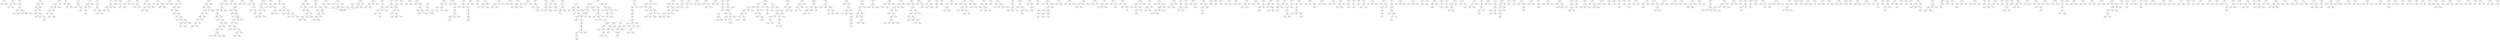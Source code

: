 digraph dist {
graph [k=96 s=1000 n=10]
"124+" -> "3720-" [d=-258 e=46.6 n=17]
"124+" -> "11364+" [d=-348 e=36.3 n=28]
"124-" -> "3855-" [d=-191 e=49.7 n=15]
"124-" -> "5007-" [d=-264 e=28.4 n=46]
"180+" -> "11359+" [d=-251 e=34.5 n=31]
"525+" -> "4667+" [d=-160 e=53.3 n=13]
"525+" -> "10567-" [d=-205 e=49.7 n=15]
"525-" -> "1731+" [d=-271 e=58.0 n=11]
"525-" -> "1843-" [d=-339 e=33.5 n=33]
"610-" -> "5978-" [d=-167 e=39.3 n=24]
"610-" -> "11237-" [d=-166 e=53.3 n=13]
"804-" -> "10988-" [d=-246 e=25.9 n=55]
"868+" -> "11344+" [d=-228 e=28.1 n=47]
"868-" -> "5517+" [d=-251 e=36.3 n=28]
"868-" -> "10933-" [d=-209 e=46.6 n=17]
"1151-" -> "10881-" [d=-222 e=27.8 n=48]
"1161+" -> "10602+" [d=-213 e=38.5 n=25]
"1161-" -> "2147-" [d=-222 e=25.0 n=59]
"1180+" -> "10967-" [d=-176 e=28.4 n=46]
"1180-" -> "6677+" [d=-160 e=43.0 n=20]
"1180-" -> "11243+" [d=-313 e=42.0 n=21]
"1195+" -> "6600-" [d=-235 e=31.6 n=37]
"1195+" -> "10482-" [d=-221 e=40.1 n=23]
"1195-" -> "3512-" [d=-208 e=55.5 n=12]
"1195-" -> "4380+" [d=-185 e=55.5 n=12]
"1195-" -> "11484+" [d=-211 e=37.7 n=26]
"1229-" -> "5376-" [d=-315 e=43.0 n=20]
"1229-" -> "11366+" [d=-266 e=41.0 n=22]
"1250+" -> "7604-" [d=-148 e=49.7 n=15]
"1250+" -> "10608+" [d=-390 e=31.6 n=37]
"1250-" -> "1628+" [d=-304 e=35.7 n=29]
"1250-" -> "4887-" [d=-187 e=25.0 n=59]
"1549+" -> "6258-" [d=-236 e=44.1 n=19]
"1549+" -> "10723-" [d=-335 e=39.3 n=24]
"1549-" -> "6263+" [d=-164 e=31.2 n=38]
"1549-" -> "11235+" [d=-176 e=35.1 n=30]
"1628+" -> "10464-" [d=-191 e=46.6 n=17]
"1628+" -> "11370-" [d=-219 e=34.0 n=32]
"1628-" -> "1250+" [d=-304 e=35.7 n=29]
"1628-" -> "4887+" [d=-271 e=42.0 n=21]
"1684-" -> "5047+" [d=-192 e=41.0 n=22]
"1684-" -> "11295-" [d=-208 e=39.3 n=24]
"1731+" -> "4385-" [d=-298 e=33.5 n=33]
"1731+" -> "11151-" [d=-348 e=60.8 n=10]
"1731-" -> "525+" [d=-271 e=58.0 n=11]
"1731-" -> "1843+" [d=-269 e=33.0 n=34]
"2292+" -> "5431+" [d=-230 e=36.3 n=28]
"2292+" -> "11339+" [d=-279 e=31.2 n=38]
"2407+" -> "11335+" [d=-268 e=31.2 n=38]
"2407-" -> "4718+" [d=-166 e=53.3 n=13]
"2407-" -> "5485-" [d=-281 e=60.8 n=10]
"2407-" -> "10211-" [d=-246 e=40.1 n=23]
"2489-" -> "4426-" [d=-205 e=34.0 n=32]
"2489-" -> "5052-" [d=-187 e=53.3 n=13]
"2489-" -> "11478+" [d=-274 e=35.7 n=29]
"2904+" -> "10488-" [d=-289 e=37.7 n=26]
"2904+" -> "10954-" [d=-248 e=27.2 n=50]
"2904-" -> "4179-" [d=-257 e=37.7 n=26]
"2904-" -> "10376+" [d=-145 e=34.0 n=32]
"2904-" -> "10902+" [d=-168 e=43.0 n=20]
"2948+" -> "2959-" [d=-319 e=40.1 n=23]
"2948+" -> "11228-" [d=-225 e=60.8 n=10]
"2948-" -> "5327-" [d=-308 e=35.1 n=30]
"2948-" -> "11446-" [d=-361 e=37.7 n=26]
"2968-" -> "11077-" [d=-214 e=28.1 n=47]
"10179-" -> "11188+" [d=-272 e=35.1 n=30]
"10211+" -> "2407+" [d=-246 e=40.1 n=23]
"10211+" -> "4718-" [d=-289 e=51.4 n=14]
"10211-" -> "11254-" [d=-227 e=26.4 n=53]
"10293-" -> "11529+" [d=-62 e=55.5 n=12]
"10401+" -> "3649+" [d=-280 e=32.1 n=36]
"10401+" -> "10794+" [d=-277 e=53.3 n=13]
"10541+" -> "1554+" [d=-350 e=37.7 n=26]
"10541+" -> "10926-" [d=-336 e=46.6 n=17]
"10541-" -> "10899+" [d=-205 e=30.4 n=40]
"10544+" -> "11436+" [d=-245 e=35.7 n=29]
"10544-" -> "3347-" [d=-158 e=55.5 n=12]
"10544-" -> "5729+" [d=-252 e=53.3 n=13]
"10544-" -> "11351-" [d=-266 e=46.6 n=17]
"10545-" -> "5157-" [d=-279 e=28.7 n=45]
"10545-" -> "10987+" [d=-229 e=45.3 n=18]
"10546+" -> "11088+" [d=-207 e=41.0 n=22]
"10547+" -> "3701+" [d=-254 e=39.3 n=24]
"10547+" -> "3704+" [d=-224 e=40.1 n=23]
"10547+" -> "11330+" [d=-301 e=38.5 n=25]
"10547-" -> "6861-" [d=-172 e=44.1 n=19]
"10547-" -> "11516+" [d=-273 e=44.1 n=19]
"10548+" -> "3908-" [d=-255 e=34.5 n=31]
"10548+" -> "11230-" [d=-229 e=51.4 n=14]
"10548-" -> "4261-" [d=-235 e=53.3 n=13]
"10548-" -> "6300+" [d=-210 e=58.0 n=11]
"10548-" -> "11065+" [d=-207 e=33.5 n=33]
"10554+" -> "5137+" [d=-293 e=37.0 n=27]
"10554+" -> "11258-" [d=-324 e=39.3 n=24]
"10562-" -> "10563+" [d=-263 e=25.3 n=58]
"10563+" -> "4298-" [d=-252 e=35.1 n=30]
"10563+" -> "11443+" [d=-245 e=33.5 n=33]
"10563-" -> "119-" [d=-229 e=42.0 n=21]
"10563-" -> "7494-" [d=-181 e=58.0 n=11]
"10563-" -> "10562+" [d=-263 e=25.3 n=58]
"10567+" -> "525-" [d=-205 e=49.7 n=15]
"10567+" -> "4667-" [d=-191 e=53.3 n=13]
"10567+" -> "4669-" [d=-210 e=53.3 n=13]
"10567-" -> "6317-" [d=-169 e=45.3 n=18]
"10567-" -> "6319-" [d=-308 e=35.1 n=30]
"10567-" -> "11304-" [d=-228 e=60.8 n=10]
"10579+" -> "5306-" [d=-239 e=60.8 n=10]
"10579+" -> "11398+" [d=-208 e=36.3 n=28]
"10579-" -> "1737-" [d=-217 e=34.5 n=31]
"10590+" -> "11374+" [d=-242 e=21.9 n=77]
"10590-" -> "2188+" [d=-302 e=32.5 n=35]
"10590-" -> "11205-" [d=-231 e=35.1 n=30]
"10593+" -> "2729+" [d=-207 e=35.7 n=29]
"10593+" -> "2731+" [d=-197 e=46.6 n=17]
"10593+" -> "11504-" [d=-274 e=32.1 n=36]
"10593-" -> "5282-" [d=-227 e=41.0 n=22]
"10593-" -> "6174-" [d=-311 e=40.1 n=23]
"10593-" -> "11460+" [d=-356 e=43.0 n=20]
"10599+" -> "968+" [d=-298 e=31.2 n=38]
"10599+" -> "11290+" [d=-231 e=41.0 n=22]
"10599-" -> "11241-" [d=-237 e=43.0 n=20]
"10600+" -> "4312-" [d=-301 e=40.1 n=23]
"10600+" -> "11342-" [d=-408 e=43.0 n=20]
"10602-" -> "1161-" [d=-213 e=38.5 n=25]
"10606+" -> "6652+" [d=-231 e=49.7 n=15]
"10606+" -> "11481-" [d=-262 e=31.6 n=37]
"10608+" -> "5098-" [d=-265 e=30.0 n=41]
"10608+" -> "10614+" [d=-289 e=31.2 n=38]
"10608-" -> "1250-" [d=-390 e=31.6 n=37]
"10608-" -> "7604+" [d=-365 e=43.0 n=20]
"10614+" -> "5750-" [d=-212 e=35.7 n=29]
"10614+" -> "10715-" [d=-297 e=48.1 n=16]
"10614-" -> "5098+" [d=-174 e=51.4 n=14]
"10614-" -> "10608-" [d=-289 e=31.2 n=38]
"10617+" -> "2937+" [d=-241 e=45.3 n=18]
"10617+" -> "2940+" [d=-288 e=33.5 n=33]
"10621-" -> "3017-" [d=-190 e=53.3 n=13]
"10621-" -> "11249-" [d=-282 e=35.1 n=30]
"10625+" -> "4421+" [d=-269 e=27.5 n=49]
"10625+" -> "11377+" [d=-265 e=30.8 n=39]
"10625-" -> "371+" [d=-294 e=42.0 n=21]
"10625-" -> "10681-" [d=-299 e=53.3 n=13]
"10636+" -> "11169-" [d=-237 e=25.9 n=55]
"10656+" -> "10707+" [d=-181 e=58.0 n=11]
"10656+" -> "10840-" [d=-362 e=23.9 n=65]
"10656-" -> "11142+" [d=-291 e=35.7 n=29]
"10656-" -> "11224-" [d=-278 e=51.4 n=14]
"10659+" -> "10872+" [d=-202 e=45.3 n=18]
"10665+" -> "7455-" [d=-145 e=60.8 n=10]
"10665+" -> "10465-" [d=-230 e=55.5 n=12]
"10665+" -> "11240+" [d=-259 e=30.0 n=41]
"10665-" -> "4812-" [d=-267 e=45.3 n=18]
"10665-" -> "11192-" [d=-325 e=41.0 n=22]
"10673+" -> "2983-" [d=-227 e=60.8 n=10]
"10673+" -> "2985-" [d=-212 e=48.1 n=16]
"10673+" -> "11480+" [d=-322 e=35.1 n=30]
"10673-" -> "4760+" [d=-252 e=44.1 n=19]
"10673-" -> "11245-" [d=-316 e=30.0 n=41]
"10681+" -> "371-" [d=-340 e=23.2 n=69]
"10681+" -> "10625+" [d=-299 e=53.3 n=13]
"10681-" -> "5796+" [d=-198 e=40.1 n=23]
"10681-" -> "11293-" [d=-297 e=28.1 n=47]
"10684+" -> "3837+" [d=-307 e=43.0 n=20]
"10684+" -> "11488+" [d=-337 e=29.0 n=44]
"10684-" -> "1156-" [d=-251 e=28.1 n=47]
"10684-" -> "10791+" [d=-351 e=60.8 n=10]
"10688+" -> "991+" [d=-296 e=33.5 n=33]
"10688+" -> "11475+" [d=-280 e=60.8 n=10]
"10689+" -> "10696-" [d=-209 e=26.7 n=52]
"10691-" -> "6615-" [d=-268 e=32.1 n=36]
"10691-" -> "10903+" [d=-238 e=40.1 n=23]
"10696+" -> "10689-" [d=-209 e=26.7 n=52]
"10696-" -> "2929-" [d=-199 e=45.3 n=18]
"10696-" -> "10874+" [d=-275 e=26.4 n=53]
"10700+" -> "6568+" [d=-273 e=46.6 n=17]
"10700+" -> "11166+" [d=-293 e=48.1 n=16]
"10700-" -> "2502+" [d=-193 e=43.0 n=20]
"10700-" -> "11385+" [d=-382 e=43.0 n=20]
"10705-" -> "10485+" [d=-121 e=39.3 n=24]
"10707+" -> "3294+" [d=-373 e=35.7 n=29]
"10707+" -> "5787-" [d=-332 e=29.7 n=42]
"10707-" -> "10656-" [d=-181 e=58.0 n=11]
"10707-" -> "10840+" [d=-279 e=22.8 n=71]
"10709+" -> "11168-" [d=-2839 e=48.1 n=16]
"10709-" -> "10393-" [d=-293 e=30.4 n=40]
"10709-" -> "11377-" [d=-232 e=55.5 n=12]
"10712+" -> "11503+" [d=-226 e=25.3 n=58]
"10712-" -> "4081-" [d=-208 e=48.1 n=16]
"10712-" -> "4083-" [d=-226 e=40.1 n=23]
"10712-" -> "11087+" [d=-294 e=37.0 n=27]
"10715+" -> "5750+" [d=-268 e=42.0 n=21]
"10715+" -> "10614-" [d=-297 e=48.1 n=16]
"10715-" -> "739+" [d=-361 e=44.1 n=19]
"10715-" -> "6943+" [d=-274 e=48.1 n=16]
"10715-" -> "11166-" [d=-252 e=51.4 n=14]
"10717-" -> "4168+" [d=-224 e=43.0 n=20]
"10717-" -> "10963-" [d=-335 e=30.8 n=39]
"10723+" -> "1549-" [d=-335 e=39.3 n=24]
"10723+" -> "6258+" [d=-268 e=42.0 n=21]
"10723-" -> "5109+" [d=-251 e=44.1 n=19]
"10723-" -> "11486-" [d=-221 e=48.1 n=16]
"10733+" -> "4482+" [d=-209 e=60.8 n=10]
"10733+" -> "10881+" [d=-302 e=49.7 n=15]
"10733-" -> "4990+" [d=-278 e=32.5 n=35]
"10733-" -> "11276-" [d=-362 e=51.4 n=14]
"10744-" -> "3396+" [d=-281 e=25.7 n=56]
"10756-" -> "4022+" [d=-216 e=32.1 n=36]
"10756-" -> "11058-" [d=-291 e=36.3 n=28]
"10760+" -> "1311-" [d=-189 e=60.8 n=10]
"10760+" -> "6509-" [d=-263 e=26.2 n=54]
"10760-" -> "11296-" [d=-228 e=34.5 n=31]
"10766+" -> "6809+" [d=-219 e=44.1 n=19]
"10766+" -> "11301+" [d=-241 e=37.0 n=27]
"10769+" -> "6328-" [d=-178 e=30.4 n=40]
"10769-" -> "1235-" [d=-199 e=33.5 n=33]
"10769-" -> "11487-" [d=-308 e=37.0 n=27]
"10775+" -> "10935-" [d=-196 e=33.5 n=33]
"10778+" -> "3572+" [d=-237 e=21.9 n=77]
"10778+" -> "11233+" [d=-289 e=58.0 n=11]
"10778-" -> "3492+" [d=-228 e=58.0 n=11]
"10778-" -> "11259-" [d=-217 e=34.0 n=32]
"10791+" -> "3390+" [d=-253 e=44.1 n=19]
"10791+" -> "3393+" [d=-217 e=43.0 n=20]
"10791+" -> "10976-" [d=-296 e=41.0 n=22]
"10791-" -> "1156+" [d=-307 e=33.5 n=33]
"10791-" -> "10684+" [d=-351 e=60.8 n=10]
"10794-" -> "3649-" [d=-201 e=37.0 n=27]
"10794-" -> "10401-" [d=-277 e=53.3 n=13]
"10796+" -> "2391-" [d=-287 e=34.5 n=31]
"10796+" -> "2691-" [d=-282 e=55.5 n=12]
"10796+" -> "11000+" [d=-336 e=43.0 n=20]
"10796-" -> "1633+" [d=-226 e=49.7 n=15]
"10796-" -> "1636+" [d=-306 e=55.5 n=12]
"10815+" -> "11168-" [d=-2802 e=51.4 n=14]
"10815-" -> "1271+" [d=-214 e=41.0 n=22]
"10815-" -> "11515+" [d=-307 e=41.0 n=22]
"10822+" -> "4031-" [d=-202 e=55.5 n=12]
"10822+" -> "11173+" [d=-343 e=40.1 n=23]
"10822-" -> "451-" [d=-288 e=45.3 n=18]
"10822-" -> "6517-" [d=-197 e=45.3 n=18]
"10822-" -> "6519-" [d=-234 e=29.0 n=44]
"10824+" -> "2920-" [d=-119 e=58.0 n=11]
"10824+" -> "11212-" [d=-239 e=29.7 n=42]
"10825-" -> "1501+" [d=-238 e=37.0 n=27]
"10825-" -> "10833-" [d=-420 e=43.0 n=20]
"10828+" -> "3162-" [d=-140 e=43.0 n=20]
"10828+" -> "5638-" [d=-289 e=58.0 n=11]
"10828+" -> "11435-" [d=-379 e=49.7 n=15]
"10828-" -> "4422+" [d=-257 e=30.8 n=39]
"10828-" -> "11321-" [d=-279 e=51.4 n=14]
"10833+" -> "1501-" [d=-291 e=32.1 n=36]
"10833+" -> "10825+" [d=-420 e=43.0 n=20]
"10833-" -> "3274-" [d=-261 e=46.6 n=17]
"10833-" -> "11187+" [d=-351 e=29.0 n=44]
"10854+" -> "2722-" [d=-266 e=58.0 n=11]
"10854+" -> "10989+" [d=-245 e=36.3 n=28]
"10854-" -> "4530-" [d=-227 e=41.0 n=22]
"10854-" -> "10900+" [d=-262 e=35.1 n=30]
"10857+" -> "11405+" [d=-197 e=41.0 n=22]
"10857-" -> "3480-" [d=-286 e=31.6 n=37]
"10857-" -> "11195+" [d=-359 e=33.5 n=33]
"10862+" -> "11400+" [d=-237 e=24.6 n=61]
"10862-" -> "5855+" [d=-194 e=51.4 n=14]
"10862-" -> "11198+" [d=-273 e=33.0 n=34]
"10872+" -> "6599+" [d=-247 e=58.0 n=11]
"10872+" -> "10410+" [d=-189 e=45.3 n=18]
"10872+" -> "10949-" [d=-263 e=45.3 n=18]
"10872-" -> "5191+" [d=-174 e=49.7 n=15]
"10872-" -> "10659-" [d=-202 e=45.3 n=18]
"10874+" -> "3294-" [d=-258 e=48.1 n=16]
"10874+" -> "10840+" [d=-380 e=24.4 n=62]
"10874-" -> "10696+" [d=-275 e=26.4 n=53]
"10881+" -> "1151+" [d=-222 e=27.8 n=48]
"10881+" -> "6768+" [d=-231 e=60.8 n=10]
"10881+" -> "7069+" [d=-284 e=35.7 n=29]
"10881-" -> "4482-" [d=-297 e=42.0 n=21]
"10881-" -> "5739-" [d=-257 e=45.3 n=18]
"10881-" -> "10733-" [d=-302 e=49.7 n=15]
"10899+" -> "2235+" [d=-271 e=35.7 n=29]
"10899+" -> "11485+" [d=-356 e=37.0 n=27]
"10899-" -> "10541+" [d=-205 e=30.4 n=40]
"10900-" -> "4530+" [d=-285 e=33.0 n=34]
"10900-" -> "10854+" [d=-262 e=35.1 n=30]
"10902+" -> "4008+" [d=-254 e=28.4 n=46]
"10902+" -> "11502+" [d=-276 e=45.3 n=18]
"10902-" -> "2904+" [d=-168 e=43.0 n=20]
"10902-" -> "4179+" [d=-148 e=37.7 n=26]
"10902-" -> "10376-" [d=-168 e=34.5 n=31]
"10903+" -> "5337-" [d=-261 e=45.3 n=18]
"10903+" -> "11404+" [d=-322 e=32.1 n=36]
"10903-" -> "6615+" [d=-258 e=34.0 n=32]
"10903-" -> "10691+" [d=-238 e=40.1 n=23]
"10912+" -> "387-" [d=-233 e=28.4 n=46]
"10912+" -> "4960-" [d=-177 e=60.8 n=10]
"10912-" -> "11495+" [d=-242 e=28.1 n=47]
"10917+" -> "11056-" [d=-228 e=37.0 n=27]
"10917+" -> "11131+" [d=-284 e=51.4 n=14]
"10917-" -> "3788+" [d=-228 e=35.1 n=30]
"10917-" -> "11494+" [d=-339 e=44.1 n=19]
"10920+" -> "5999-" [d=-289 e=35.7 n=29]
"10920+" -> "11215+" [d=-359 e=37.7 n=26]
"10922+" -> "4529+" [d=-282 e=34.5 n=31]
"10922+" -> "11421+" [d=-321 e=44.1 n=19]
"10922-" -> "3499-" [d=-264 e=34.0 n=32]
"10922-" -> "11197+" [d=-292 e=55.5 n=12]
"10925-" -> "4873-" [d=-229 e=55.5 n=12]
"10925-" -> "11447+" [d=-254 e=35.7 n=29]
"10926+" -> "1554-" [d=-246 e=42.0 n=21]
"10926+" -> "10541-" [d=-336 e=46.6 n=17]
"10926-" -> "2210+" [d=-194 e=43.0 n=20]
"10926-" -> "2265+" [d=-126 e=60.8 n=10]
"10930-" -> "11201+" [d=-234 e=26.4 n=53]
"10931+" -> "5321-" [d=-251 e=40.1 n=23]
"10931+" -> "11384+" [d=-322 e=37.7 n=26]
"10931-" -> "2007-" [d=-182 e=36.3 n=28]
"10931-" -> "11301-" [d=-1612 e=45.3 n=18]
"10931-" -> "11409-" [d=-247 e=38.5 n=25]
"10933+" -> "868+" [d=-209 e=46.6 n=17]
"10933+" -> "5517-" [d=-359 e=38.5 n=25]
"10933-" -> "4216-" [d=-309 e=38.5 n=25]
"10933-" -> "11375+" [d=-271 e=49.7 n=15]
"10935+" -> "10775-" [d=-196 e=33.5 n=33]
"10940+" -> "11476-" [d=-208 e=23.9 n=65]
"10949+" -> "6599-" [d=-169 e=51.4 n=14]
"10949+" -> "10410-" [d=-229 e=60.8 n=10]
"10949+" -> "10872-" [d=-263 e=45.3 n=18]
"10949-" -> "3597-" [d=-244 e=32.5 n=35]
"10949-" -> "11397-" [d=-283 e=33.0 n=34]
"10951-" -> "7061+" [d=-259 e=55.5 n=12]
"10951-" -> "11357+" [d=-319 e=33.0 n=34]
"10954+" -> "2904-" [d=-248 e=27.2 n=50]
"10955-" -> "5815-" [d=-259 e=38.5 n=25]
"10955-" -> "11410+" [d=-273 e=51.4 n=14]
"10961-" -> "5200+" [d=-257 e=58.0 n=11]
"10961-" -> "11422+" [d=-220 e=34.0 n=32]
"10963+" -> "4168-" [d=-296 e=43.0 n=20]
"10963+" -> "10717+" [d=-335 e=30.8 n=39]
"10963-" -> "2348+" [d=-329 e=34.5 n=31]
"10963-" -> "11149-" [d=-353 e=41.0 n=22]
"10964+" -> "5639+" [d=-279 e=35.1 n=30]
"10964+" -> "11440+" [d=-274 e=49.7 n=15]
"10967+" -> "1180-" [d=-176 e=28.4 n=46]
"10976+" -> "3390-" [d=-257 e=46.6 n=17]
"10976+" -> "3393-" [d=-317 e=42.0 n=21]
"10976+" -> "10791-" [d=-296 e=41.0 n=22]
"10976-" -> "4211-" [d=-226 e=44.1 n=19]
"10976-" -> "11501+" [d=-222 e=28.1 n=47]
"10984+" -> "11509+" [d=-252 e=41.0 n=22]
"10984-" -> "793+" [d=-300 e=27.8 n=48]
"10984-" -> "11406+" [d=-240 e=33.5 n=33]
"10988+" -> "804+" [d=-246 e=25.9 n=55]
"10988-" -> "2559+" [d=-223 e=38.5 n=25]
"10988-" -> "11319-" [d=-323 e=35.1 n=30]
"10989+" -> "2834-" [d=-258 e=35.7 n=29]
"10989+" -> "11502-" [d=-287 e=43.0 n=20]
"10989-" -> "2720+" [d=-249 e=39.3 n=24]
"10989-" -> "10854-" [d=-245 e=36.3 n=28]
"10991-" -> "6681-" [d=-188 e=37.0 n=27]
"10991-" -> "11400-" [d=-225 e=26.4 n=53]
"11000-" -> "2391+" [d=-206 e=53.3 n=13]
"11000-" -> "2691+" [d=-219 e=35.7 n=29]
"11000-" -> "10796-" [d=-336 e=43.0 n=20]
"11001-" -> "2806+" [d=-249 e=32.1 n=36]
"11001-" -> "2818-" [d=-296 e=40.1 n=23]
"11004+" -> "1223+" [d=-258 e=53.3 n=13]
"11004+" -> "3902+" [d=-257 e=48.1 n=16]
"11004+" -> "11409+" [d=-292 e=41.0 n=22]
"11004-" -> "11016+" [d=-180 e=26.9 n=51]
"11005+" -> "1890-" [d=-381 e=35.1 n=30]
"11005+" -> "11458+" [d=-289 e=55.5 n=12]
"11005-" -> "11441-" [d=-245 e=27.5 n=49]
"11016+" -> "11432-" [d=-231 e=34.0 n=32]
"11016-" -> "11004+" [d=-180 e=26.9 n=51]
"11019+" -> "11432+" [d=-198 e=26.7 n=52]
"11019-" -> "11492-" [d=-188 e=36.3 n=28]
"11030+" -> "3215+" [d=-315 e=35.7 n=29]
"11030+" -> "6278-" [d=-271 e=49.7 n=15]
"11030+" -> "11165+" [d=-344 e=41.0 n=22]
"11047+" -> "10118-" [d=-263 e=34.5 n=31]
"11047+" -> "11050+" [d=-200 e=46.6 n=17]
"11050-" -> "10118+" [d=-191 e=28.1 n=47]
"11050-" -> "11047-" [d=-200 e=46.6 n=17]
"11056+" -> "10917-" [d=-228 e=37.0 n=27]
"11056+" -> "11131-" [d=-256 e=53.3 n=13]
"11056-" -> "3330-" [d=-249 e=35.7 n=29]
"11056-" -> "10531-" [d=-150 e=58.0 n=11]
"11058+" -> "4022-" [d=-302 e=22.7 n=72]
"11058+" -> "10756+" [d=-291 e=36.3 n=28]
"11058-" -> "3351-" [d=-197 e=53.3 n=13]
"11058-" -> "3354-" [d=-271 e=48.1 n=16]
"11058-" -> "5745+" [d=-245 e=55.5 n=12]
"11058-" -> "11314-" [d=-186 e=53.3 n=13]
"11066+" -> "11467-" [d=-213 e=32.1 n=36]
"11066-" -> "11222-" [d=-253 e=29.0 n=44]
"11077+" -> "2968+" [d=-214 e=28.1 n=47]
"11077-" -> "11435+" [d=-282 e=24.6 n=61]
"11087+" -> "10449+" [d=-243 e=30.0 n=41]
"11087+" -> "11093-" [d=-308 e=32.1 n=36]
"11087-" -> "4081+" [d=-266 e=51.4 n=14]
"11087-" -> "4083+" [d=-219 e=55.5 n=12]
"11087-" -> "10712+" [d=-294 e=37.0 n=27]
"11088-" -> "10546-" [d=-207 e=41.0 n=22]
"11091+" -> "4767+" [d=-152 e=45.3 n=18]
"11091+" -> "11522+" [d=-314 e=41.0 n=22]
"11091-" -> "4128+" [d=-142 e=51.4 n=14]
"11091-" -> "4708+" [d=-230 e=51.4 n=14]
"11091-" -> "11300+" [d=-177 e=44.1 n=19]
"11094-" -> "11403+" [d=-217 e=41.0 n=22]
"11105-" -> "1808-" [d=-211 e=53.3 n=13]
"11105-" -> "4582-" [d=-106 e=58.0 n=11]
"11105-" -> "6600+" [d=-184 e=53.3 n=13]
"11111+" -> "5275+" [d=-344 e=33.0 n=34]
"11111+" -> "11524-" [d=-358 e=41.0 n=22]
"11111-" -> "6777+" [d=-239 e=33.0 n=34]
"11138+" -> "2883-" [d=-198 e=44.1 n=19]
"11138+" -> "2884-" [d=-164 e=44.1 n=19]
"11138+" -> "2932-" [d=-246 e=44.1 n=19]
"11149+" -> "2348-" [d=-267 e=28.4 n=46]
"11149+" -> "10963+" [d=-353 e=41.0 n=22]
"11151+" -> "1731-" [d=-348 e=60.8 n=10]
"11151+" -> "4385+" [d=-367 e=37.0 n=27]
"11151-" -> "4006+" [d=-256 e=33.0 n=34]
"11151-" -> "11444+" [d=-284 e=37.7 n=26]
"11155-" -> "2265+" [d=-256 e=58.0 n=11]
"11155-" -> "2316-" [d=-159 e=51.4 n=14]
"11164+" -> "11381-" [d=-238 e=31.2 n=38]
"11165+" -> "4483+" [d=-199 e=29.7 n=42]
"11165-" -> "3215-" [d=-176 e=44.1 n=19]
"11165-" -> "6278+" [d=-137 e=37.7 n=26]
"11165-" -> "11030-" [d=-344 e=41.0 n=22]
"11166+" -> "739-" [d=-118 e=51.4 n=14]
"11166+" -> "6943-" [d=-178 e=51.4 n=14]
"11166+" -> "10715+" [d=-252 e=51.4 n=14]
"11166-" -> "5377+" [d=-215 e=48.1 n=16]
"11166-" -> "6568-" [d=-190 e=33.0 n=34]
"11166-" -> "10700-" [d=-293 e=48.1 n=16]
"11167+" -> "10529-" [d=-219 e=24.8 n=60]
"11167-" -> "10550+" [d=-336 e=35.7 n=29]
"11168+" -> "10709-" [d=-2839 e=48.1 n=16]
"11168+" -> "10815-" [d=-2802 e=51.4 n=14]
"11168+" -> "11197-" [d=-238 e=24.0 n=64]
"11169+" -> "10636-" [d=-237 e=25.9 n=55]
"11169-" -> "3080+" [d=-313 e=29.3 n=43]
"11169-" -> "11448+" [d=-144 e=60.8 n=10]
"11170+" -> "11412+" [d=-224 e=32.1 n=36]
"11170-" -> "11462-" [d=-674 e=37.0 n=27]
"11171+" -> "11187-" [d=-490 e=38.5 n=25]
"11172+" -> "11339-" [d=-264 e=31.2 n=38]
"11172-" -> "6024+" [d=-308 e=23.3 n=68]
"11172-" -> "11238-" [d=-243 e=41.0 n=22]
"11173-" -> "4029+" [d=-181 e=43.0 n=20]
"11173-" -> "10822-" [d=-343 e=40.1 n=23]
"11174+" -> "4466-" [d=-220 e=46.6 n=17]
"11174+" -> "11413+" [d=-214 e=34.0 n=32]
"11174-" -> "1813-" [d=-296 e=35.1 n=30]
"11174-" -> "1830+" [d=-245 e=45.3 n=18]
"11175+" -> "11409-" [d=-279 e=53.3 n=13]
"11175+" -> "11423-" [d=-262 e=48.1 n=16]
"11175-" -> "6823+" [d=-232 e=49.7 n=15]
"11175-" -> "11374-" [d=-304 e=37.0 n=27]
"11176-" -> "11289-" [d=-245 e=30.8 n=39]
"11178+" -> "4295-" [d=-243 e=28.1 n=47]
"11178+" -> "5312+" [d=-233 e=49.7 n=15]
"11179-" -> "11344-" [d=-763 e=46.6 n=17]
"11180+" -> "11378+" [d=-179 e=37.7 n=26]
"11180-" -> "11510-" [d=-665 e=38.5 n=25]
"11181+" -> "387+" [d=-293 e=38.5 n=25]
"11182+" -> "11332+" [d=-217 e=31.6 n=37]
"11183+" -> "11392-" [d=-858 e=39.3 n=24]
"11184+" -> "2007-" [d=-136 e=49.7 n=15]
"11184+" -> "11306-" [d=-236 e=58.0 n=11]
"11185+" -> "3855+" [d=-212 e=42.0 n=21]
"11185-" -> "3045+" [d=-374 e=26.4 n=53]
"11185-" -> "11518+" [d=-231 e=40.1 n=23]
"11186-" -> "10446+" [d=-148 e=32.5 n=35]
"11186-" -> "10470-" [d=-51 e=55.5 n=12]
"11187+" -> "11171-" [d=-490 e=38.5 n=25]
"11187-" -> "3274+" [d=-218 e=44.1 n=19]
"11187-" -> "10833+" [d=-351 e=29.0 n=44]
"11188+" -> "3860-" [d=-310 e=35.7 n=29]
"11188+" -> "11233-" [d=-1637 e=46.6 n=17]
"11188+" -> "11445+" [d=-358 e=48.1 n=16]
"11188-" -> "1987+" [d=-194 e=37.7 n=26]
"11188-" -> "10179+" [d=-272 e=35.1 n=30]
"11189+" -> "10438-" [d=-1491 e=23.7 n=66]
"11189-" -> "2963+" [d=-198 e=58.0 n=11]
"11189-" -> "4186-" [d=-1562 e=53.3 n=13]
"11189-" -> "11277+" [d=-314 e=33.0 n=34]
"11190+" -> "5310+" [d=-253 e=31.2 n=38]
"11190+" -> "11513+" [d=-200 e=33.5 n=33]
"11192+" -> "4812+" [d=-286 e=37.7 n=26]
"11192+" -> "10665+" [d=-325 e=41.0 n=22]
"11192-" -> "11414-" [d=-911 e=51.4 n=14]
"11193+" -> "2654-" [d=-301 e=24.0 n=64]
"11193+" -> "7458-" [d=-245 e=58.0 n=11]
"11193-" -> "11498-" [d=-378 e=55.5 n=12]
"11194+" -> "3396-" [d=-228 e=31.6 n=37]
"11194+" -> "4115-" [d=-10848 e=60.8 n=10]
"11194+" -> "7395+" [d=-175 e=51.4 n=14]
"11194-" -> "11350-" [d=-772 e=53.3 n=13]
"11195-" -> "3480+" [d=-257 e=27.8 n=48]
"11195-" -> "10857+" [d=-359 e=33.5 n=33]
"11196-" -> "6027-" [d=-249 e=33.0 n=34]
"11196-" -> "11214+" [d=-301 e=37.7 n=26]
"11197+" -> "11168-" [d=-238 e=24.0 n=64]
"11197-" -> "3499+" [d=-271 e=37.7 n=26]
"11197-" -> "10922+" [d=-292 e=55.5 n=12]
"11198+" -> "5300-" [d=-273 e=38.5 n=25]
"11198+" -> "11391+" [d=-172 e=35.1 n=30]
"11198-" -> "5857-" [d=-232 e=45.3 n=18]
"11198-" -> "10862+" [d=-273 e=33.0 n=34]
"11199+" -> "6283+" [d=-228 e=45.3 n=18]
"11199+" -> "11079+" [d=-290 e=32.1 n=36]
"11201-" -> "10930+" [d=-234 e=26.4 n=53]
"11203+" -> "11261-" [d=-333 e=28.4 n=46]
"11203-" -> "624+" [d=-381 e=32.5 n=35]
"11204+" -> "11322+" [d=-672 e=60.8 n=10]
"11204-" -> "1215+" [d=-370 e=30.4 n=40]
"11205+" -> "2188-" [d=-243 e=46.6 n=17]
"11205+" -> "10590+" [d=-231 e=35.1 n=30]
"11208+" -> "6604-" [d=-170 e=58.0 n=11]
"11208+" -> "11461+" [d=-337 e=39.3 n=24]
"11208-" -> "1298+" [d=-239 e=30.4 n=40]
"11209+" -> "11232+" [d=-301 e=26.7 n=52]
"11209-" -> "11233-" [d=-312 e=45.3 n=18]
"11210-" -> "11495-" [d=-328 e=25.7 n=56]
"11211+" -> "3691-" [d=-173 e=53.3 n=13]
"11211+" -> "11411+" [d=-259 e=28.4 n=46]
"11212+" -> "2920+" [d=-202 e=30.4 n=40]
"11212+" -> "10824-" [d=-239 e=29.7 n=42]
"11212-" -> "11062-" [d=-323 e=24.4 n=62]
"11213-" -> "5522+" [d=-212 e=32.1 n=36]
"11213-" -> "11315-" [d=-268 e=33.0 n=34]
"11214+" -> "4694-" [d=-232 e=30.8 n=39]
"11214+" -> "6554+" [d=-203 e=60.8 n=10]
"11214-" -> "6027+" [d=-392 e=46.6 n=17]
"11214-" -> "11196+" [d=-301 e=37.7 n=26]
"11215+" -> "11439+" [d=-586 e=55.5 n=12]
"11215-" -> "5999+" [d=-236 e=37.7 n=26]
"11215-" -> "10920-" [d=-359 e=37.7 n=26]
"11217+" -> "2806-" [d=-379 e=32.1 n=36]
"11218+" -> "3913+" [d=-210 e=58.0 n=11]
"11218+" -> "4756-" [d=-250 e=45.3 n=18]
"11218+" -> "11397+" [d=-265 e=36.3 n=28]
"11219+" -> "3173-" [d=-269 e=51.4 n=14]
"11219+" -> "3175-" [d=-204 e=46.6 n=17]
"11219+" -> "4074-" [d=-274 e=48.1 n=16]
"11219+" -> "5520+" [d=-204 e=27.2 n=50]
"11219+" -> "7563-" [d=-2259 e=51.4 n=14]
"11219-" -> "11220+" [d=-286 e=23.5 n=67]
"11219-" -> "11506+" [d=-13752 e=25.0 n=59]
"11220+" -> "11316+" [d=-834 e=53.3 n=13]
"11220-" -> "11219+" [d=-286 e=23.5 n=67]
"11221+" -> "6344-" [d=-238 e=44.1 n=19]
"11221+" -> "11301-" [d=-362 e=35.1 n=30]
"11221+" -> "11451+" [d=-375 e=35.7 n=29]
"11221-" -> "3654-" [d=-222 e=39.3 n=24]
"11221-" -> "11369+" [d=-249 e=34.5 n=31]
"11222+" -> "11066+" [d=-253 e=29.0 n=44]
"11224+" -> "10656+" [d=-278 e=51.4 n=14]
"11224+" -> "11142-" [d=-346 e=46.6 n=17]
"11225-" -> "10205+" [d=-273 e=49.7 n=15]
"11226+" -> "11249+" [d=-253 e=33.5 n=33]
"11226+" -> "11281+" [d=-7930 e=45.3 n=18]
"11226-" -> "10205+" [d=-255 e=48.1 n=16]
"11227-" -> "10205+" [d=-194 e=51.4 n=14]
"11228+" -> "1350-" [d=-7520 e=51.4 n=14]
"11228+" -> "2948-" [d=-225 e=60.8 n=10]
"11228+" -> "2959+" [d=-312 e=35.1 n=30]
"11228-" -> "10205+" [d=-259 e=46.6 n=17]
"11229+" -> "6039-" [d=-212 e=53.3 n=13]
"11229+" -> "11336-" [d=-252 e=51.4 n=14]
"11230+" -> "3908+" [d=-281 e=26.4 n=53]
"11230+" -> "10548-" [d=-229 e=51.4 n=14]
"11231-" -> "7305-" [d=-19036 e=53.3 n=13]
"11232-" -> "11209-" [d=-301 e=26.7 n=52]
"11233+" -> "11188-" [d=-1637 e=46.6 n=17]
"11233+" -> "11209+" [d=-312 e=45.3 n=18]
"11233-" -> "3572-" [d=-305 e=34.5 n=31]
"11233-" -> "10778-" [d=-289 e=58.0 n=11]
"11234+" -> "11308-" [d=-239 e=30.0 n=41]
"11235+" -> "6370+" [d=-358 e=60.8 n=10]
"11235+" -> "6372+" [d=-236 e=53.3 n=13]
"11235+" -> "11405-" [d=-288 e=48.1 n=16]
"11235-" -> "1549+" [d=-176 e=35.1 n=30]
"11236+" -> "3021+" [d=-264 e=32.1 n=36]
"11236+" -> "4045-" [d=-162 e=55.5 n=12]
"11236+" -> "11259+" [d=-300 e=55.5 n=12]
"11237+" -> "610+" [d=-166 e=53.3 n=13]
"11237-" -> "1825-" [d=-174 e=28.7 n=45]
"11237-" -> "11346-" [d=-296 e=28.7 n=45]
"11238+" -> "6024-" [d=-248 e=30.0 n=41]
"11238+" -> "11172+" [d=-243 e=41.0 n=22]
"11238-" -> "3692+" [d=-210 e=35.7 n=29]
"11239+" -> "3692-" [d=-332 e=49.7 n=15]
"11239-" -> "11426-" [d=-140 e=29.7 n=42]
"11240+" -> "11260+" [d=-922 e=55.5 n=12]
"11240-" -> "10465+" [d=-145 e=58.0 n=11]
"11240-" -> "10665-" [d=-259 e=30.0 n=41]
"11241+" -> "10599+" [d=-237 e=43.0 n=20]
"11242+" -> "11266+" [d=-655 e=51.4 n=14]
"11243-" -> "1180+" [d=-313 e=42.0 n=21]
"11243-" -> "3624-" [d=-198 e=51.4 n=14]
"11243-" -> "6677-" [d=-219 e=48.1 n=16]
"11244+" -> "5483-" [d=-261 e=51.4 n=14]
"11244+" -> "11477-" [d=-280 e=41.0 n=22]
"11244-" -> "5566+" [d=-307 e=28.1 n=47]
"11245+" -> "10673+" [d=-316 e=30.0 n=41]
"11248+" -> "11351+" [d=-257 e=24.4 n=62]
"11248-" -> "11268+" [d=-341 e=39.3 n=24]
"11249+" -> "3015+" [d=-269 e=40.1 n=23]
"11249+" -> "3017+" [d=-170 e=60.8 n=10]
"11249+" -> "10441-" [d=-20684 e=46.6 n=17]
"11249+" -> "10621+" [d=-282 e=35.1 n=30]
"11249-" -> "10441+" [d=-1095 e=49.7 n=15]
"11249-" -> "11226-" [d=-253 e=33.5 n=33]
"11250+" -> "11280+" [d=-619 e=46.6 n=17]
"11250-" -> "947+" [d=-226 e=34.0 n=32]
"11250-" -> "948+" [d=-265 e=45.3 n=18]
"11251+" -> "3252+" [d=-243 e=37.0 n=27]
"11251+" -> "11528+" [d=-314 e=42.0 n=21]
"11251-" -> "11359-" [d=-882 e=58.0 n=11]
"11252+" -> "10678+" [d=-287 e=28.1 n=47]
"11253+" -> "11376-" [d=-284 e=41.0 n=22]
"11254+" -> "10211+" [d=-227 e=26.4 n=53]
"11254-" -> "3361+" [d=-291 e=30.4 n=40]
"11254-" -> "11526-" [d=-256 e=48.1 n=16]
"11255-" -> "3416+" [d=-183 e=49.7 n=15]
"11255-" -> "4908+" [d=-179 e=48.1 n=16]
"11256-" -> "5111-" [d=-244 e=55.5 n=12]
"11257+" -> "11269+" [d=-317 e=51.4 n=14]
"11257-" -> "5896-" [d=-188 e=55.5 n=12]
"11258+" -> "5137-" [d=-300 e=33.0 n=34]
"11258+" -> "10554-" [d=-324 e=39.3 n=24]
"11259+" -> "5539-" [d=-200 e=53.3 n=13]
"11259+" -> "10778+" [d=-217 e=34.0 n=32]
"11259-" -> "3021-" [d=-264 e=55.5 n=12]
"11259-" -> "4045+" [d=-289 e=42.0 n=21]
"11259-" -> "11236-" [d=-300 e=55.5 n=12]
"11260+" -> "11426+" [d=-269 e=31.6 n=37]
"11260-" -> "11240-" [d=-922 e=55.5 n=12]
"11261+" -> "11203-" [d=-333 e=28.4 n=46]
"11262+" -> "6554-" [d=-308 e=48.1 n=16]
"11262+" -> "6555-" [d=-197 e=49.7 n=15]
"11262-" -> "2536-" [d=-290 e=39.3 n=24]
"11262-" -> "10337+" [d=-260 e=30.4 n=40]
"11265+" -> "4623+" [d=-4042 e=44.1 n=19]
"11265-" -> "3668+" [d=-141 e=45.3 n=18]
"11265-" -> "10415-" [d=-129 e=58.0 n=11]
"11266-" -> "8435-" [d=-6266 e=53.3 n=13]
"11266-" -> "11242-" [d=-655 e=51.4 n=14]
"11267+" -> "524+" [d=-306 e=25.7 n=56]
"11267-" -> "5277+" [d=-124 e=53.3 n=13]
"11267-" -> "11308+" [d=-238 e=42.0 n=21]
"11268+" -> "11468-" [d=-253 e=35.1 n=30]
"11268-" -> "11248+" [d=-341 e=39.3 n=24]
"11269+" -> "3749-" [d=-157 e=48.1 n=16]
"11269+" -> "11492+" [d=-316 e=45.3 n=18]
"11269-" -> "11257-" [d=-317 e=51.4 n=14]
"11272-" -> "4963+" [d=-268 e=30.4 n=40]
"11273+" -> "2255+" [d=-371 e=23.5 n=67]
"11273-" -> "3783-" [d=-222 e=33.0 n=34]
"11273-" -> "11390+" [d=-189 e=39.3 n=24]
"11274-" -> "1636-" [d=-294 e=32.1 n=36]
"11275+" -> "10205+" [d=-306 e=46.6 n=17]
"11275-" -> "11326-" [d=-361 e=33.5 n=33]
"11276+" -> "4990-" [d=-353 e=36.3 n=28]
"11276+" -> "10733+" [d=-362 e=51.4 n=14]
"11277-" -> "11189+" [d=-314 e=33.0 n=34]
"11278+" -> "9593-" [d=-6530 e=46.6 n=17]
"11279+" -> "6612-" [d=-145 e=43.0 n=20]
"11279+" -> "11487+" [d=-223 e=39.3 n=24]
"11279-" -> "11490-" [d=-639 e=45.3 n=18]
"11280+" -> "11431+" [d=-279 e=39.3 n=24]
"11280-" -> "11250-" [d=-619 e=46.6 n=17]
"11281-" -> "11226-" [d=-7930 e=45.3 n=18]
"11282+" -> "5842+" [d=-198 e=45.3 n=18]
"11282+" -> "5843+" [d=-189 e=46.6 n=17]
"11282+" -> "11313-" [d=-290 e=38.5 n=25]
"11282-" -> "10478+" [d=-128 e=60.8 n=10]
"11282-" -> "11388+" [d=-245 e=25.5 n=57]
"11283+" -> "2627+" [d=-3113 e=40.1 n=23]
"11283+" -> "11424-" [d=-308 e=55.5 n=12]
"11283-" -> "11424+" [d=-19194 e=55.5 n=12]
"11284+" -> "4564-" [d=-289 e=28.1 n=47]
"11285+" -> "10589+" [d=-395 e=27.5 n=49]
"11285-" -> "4258-" [d=-245 e=48.1 n=16]
"11285-" -> "4259-" [d=-350 e=33.0 n=34]
"11285-" -> "11372+" [d=-271 e=60.8 n=10]
"11288-" -> "11065-" [d=-308 e=24.8 n=60]
"11289+" -> "11176+" [d=-245 e=30.8 n=39]
"11289-" -> "11518-" [d=-241 e=26.4 n=53]
"11290-" -> "968-" [d=-309 e=46.6 n=17]
"11290-" -> "10599-" [d=-231 e=41.0 n=22]
"11292+" -> "5402-" [d=-239 e=48.1 n=16]
"11292+" -> "5403-" [d=-272 e=33.5 n=33]
"11292-" -> "11411-" [d=-228 e=34.5 n=31]
"11293+" -> "485+" [d=-9072 e=32.1 n=36]
"11293+" -> "5796-" [d=-274 e=48.1 n=16]
"11293+" -> "10681+" [d=-297 e=28.1 n=47]
"11293-" -> "5002-" [d=-300 e=24.2 n=63]
"11294-" -> "4692-" [d=-327 e=37.0 n=27]
"11294-" -> "11484-" [d=-282 e=32.1 n=36]
"11295+" -> "1684+" [d=-208 e=39.3 n=24]
"11295+" -> "6678-" [d=-262 e=60.8 n=10]
"11296+" -> "7004-" [d=-232 e=46.6 n=17]
"11296+" -> "7006-" [d=-193 e=58.0 n=11]
"11296+" -> "10760+" [d=-228 e=34.5 n=31]
"11296-" -> "11306+" [d=-347 e=25.9 n=55]
"11298+" -> "11347+" [d=-322 e=30.0 n=41]
"11298-" -> "11305+" [d=-321 e=26.9 n=51]
"11300-" -> "4128-" [d=-205 e=55.5 n=12]
"11300-" -> "4708-" [d=-140 e=42.0 n=21]
"11300-" -> "11091+" [d=-177 e=44.1 n=19]
"11301+" -> "6344+" [d=-211 e=40.1 n=23]
"11301+" -> "10931+" [d=-1612 e=45.3 n=18]
"11301+" -> "11221-" [d=-362 e=35.1 n=30]
"11301-" -> "6809-" [d=-219 e=44.1 n=19]
"11301-" -> "10766-" [d=-241 e=37.0 n=27]
"11301-" -> "11409-" [d=-453 e=46.6 n=17]
"11302-" -> "4908-" [d=-174 e=53.3 n=13]
"11303-" -> "11429-" [d=-757 e=49.7 n=15]
"11304+" -> "6317+" [d=-180 e=51.4 n=14]
"11304+" -> "10567+" [d=-228 e=60.8 n=10]
"11304-" -> "4985-" [d=-256 e=43.0 n=20]
"11305+" -> "11317-" [d=-315 e=51.4 n=14]
"11305-" -> "11298+" [d=-321 e=26.9 n=51]
"11306+" -> "2004+" [d=-250 e=58.0 n=11]
"11306+" -> "2007+" [d=-226 e=58.0 n=11]
"11306+" -> "11184-" [d=-236 e=58.0 n=11]
"11306-" -> "11296+" [d=-347 e=25.9 n=55]
"11307+" -> "11341-" [d=-219 e=33.0 n=34]
"11307-" -> "7733+" [d=-52 e=60.8 n=10]
"11307-" -> "8975-" [d=-10872 e=41.0 n=22]
"11308+" -> "11234-" [d=-239 e=30.0 n=41]
"11308-" -> "5277-" [d=-162 e=48.1 n=16]
"11308-" -> "11267+" [d=-238 e=42.0 n=21]
"11309+" -> "2393+" [d=-343 e=58.0 n=11]
"11309+" -> "2883+" [d=-272 e=40.1 n=23]
"11311+" -> "3593-" [d=-280 e=30.4 n=40]
"11311+" -> "11329-" [d=-277 e=35.7 n=29]
"11312-" -> "11313+" [d=-595 e=44.1 n=19]
"11313+" -> "5842-" [d=-271 e=53.3 n=13]
"11313+" -> "5843-" [d=-264 e=40.1 n=23]
"11313+" -> "11282-" [d=-290 e=38.5 n=25]
"11313-" -> "11312+" [d=-595 e=44.1 n=19]
"11314+" -> "5745-" [d=-210 e=48.1 n=16]
"11314+" -> "11058+" [d=-186 e=53.3 n=13]
"11315+" -> "5522-" [d=-305 e=35.7 n=29]
"11315+" -> "11213+" [d=-268 e=33.0 n=34]
"11316+" -> "10205+" [d=-114 e=58.0 n=11]
"11316-" -> "11220-" [d=-834 e=53.3 n=13]
"11317+" -> "11305-" [d=-315 e=51.4 n=14]
"11318+" -> "4473+" [d=-167 e=46.6 n=17]
"11318+" -> "11470+" [d=-306 e=29.7 n=42]
"11319+" -> "2559-" [d=-216 e=35.1 n=30]
"11319+" -> "10988+" [d=-323 e=35.1 n=30]
"11319-" -> "11320+" [d=-686 e=53.3 n=13]
"11320-" -> "11319+" [d=-686 e=53.3 n=13]
"11321+" -> "4422-" [d=-293 e=21.2 n=82]
"11321+" -> "7192-" [d=-255 e=46.6 n=17]
"11321+" -> "10828+" [d=-279 e=51.4 n=14]
"11321-" -> "6557-" [d=-327 e=34.5 n=31]
"11322-" -> "11204-" [d=-672 e=60.8 n=10]
"11323-" -> "11472-" [d=-764 e=60.8 n=10]
"11325+" -> "8088-" [d=-5745 e=51.4 n=14]
"11326+" -> "11275+" [d=-361 e=33.5 n=33]
"11328+" -> "6321-" [d=-177 e=39.3 n=24]
"11328+" -> "11468+" [d=-368 e=30.4 n=40]
"11329+" -> "3593+" [d=-285 e=27.8 n=48]
"11329+" -> "11311-" [d=-277 e=35.7 n=29]
"11329-" -> "9617-" [d=-12009 e=48.1 n=16]
"11329-" -> "11429+" [d=-195 e=34.5 n=31]
"11330-" -> "3701-" [d=-211 e=55.5 n=12]
"11330-" -> "3704-" [d=-237 e=51.4 n=14]
"11330-" -> "10547-" [d=-301 e=38.5 n=25]
"11332+" -> "11398-" [d=-450 e=35.1 n=30]
"11332-" -> "11182-" [d=-217 e=31.6 n=37]
"11333-" -> "5881-" [d=-147 e=53.3 n=13]
"11333-" -> "11349+" [d=-221 e=49.7 n=15]
"11334+" -> "11383+" [d=-15903 e=29.3 n=43]
"11334-" -> "11381+" [d=-215 e=26.4 n=53]
"11335+" -> "524-" [d=-249 e=29.3 n=43]
"11335+" -> "7221-" [d=-233 e=48.1 n=16]
"11335+" -> "10372+" [d=-212 e=53.3 n=13]
"11335-" -> "2407-" [d=-268 e=31.2 n=38]
"11336+" -> "6039+" [d=-306 e=26.7 n=52]
"11336+" -> "11229-" [d=-252 e=51.4 n=14]
"11338+" -> "11406-" [d=-1836 e=55.5 n=12]
"11339+" -> "11172-" [d=-264 e=31.2 n=38]
"11339-" -> "2292-" [d=-279 e=31.2 n=38]
"11339-" -> "5431-" [d=-249 e=45.3 n=18]
"11340-" -> "2364-" [d=-200 e=32.5 n=35]
"11340-" -> "11437+" [d=-318 e=30.0 n=41]
"11341+" -> "5476-" [d=-125 e=55.5 n=12]
"11341+" -> "11307-" [d=-219 e=33.0 n=34]
"11342+" -> "4312+" [d=-298 e=35.7 n=29]
"11342+" -> "10600-" [d=-408 e=43.0 n=20]
"11344+" -> "11179+" [d=-763 e=46.6 n=17]
"11344-" -> "868-" [d=-228 e=28.1 n=47]
"11346+" -> "11237+" [d=-296 e=28.7 n=45]
"11347+" -> "3724+" [d=-167 e=44.1 n=19]
"11347+" -> "11524+" [d=-265 e=42.0 n=21]
"11347-" -> "11298-" [d=-322 e=30.0 n=41]
"11348+" -> "3284-" [d=-162 e=44.1 n=19]
"11348+" -> "3286-" [d=-241 e=48.1 n=16]
"11348+" -> "11453-" [d=-251 e=36.3 n=28]
"11348-" -> "11478-" [d=-666 e=43.0 n=20]
"11349-" -> "5881+" [d=-173 e=38.5 n=25]
"11349-" -> "11131-" [d=-383 e=60.8 n=10]
"11349-" -> "11333+" [d=-221 e=49.7 n=15]
"11350+" -> "11194+" [d=-772 e=53.3 n=13]
"11350-" -> "2316-" [d=-122 e=51.4 n=14]
"11351+" -> "3347+" [d=-271 e=60.8 n=10]
"11351+" -> "5729-" [d=-166 e=49.7 n=15]
"11351+" -> "10544+" [d=-266 e=46.6 n=17]
"11351-" -> "11248-" [d=-257 e=24.4 n=62]
"11352-" -> "3668-" [d=-153 e=51.4 n=14]
"11352-" -> "4623+" [d=-206 e=53.3 n=13]
"11353+" -> "11514-" [d=-1388 e=53.3 n=13]
"11353-" -> "6126-" [d=-420 e=60.8 n=10]
"11356-" -> "11383-" [d=-167 e=34.5 n=31]
"11357-" -> "7061-" [d=-220 e=25.9 n=55]
"11357-" -> "10951+" [d=-319 e=33.0 n=34]
"11359+" -> "11251+" [d=-882 e=58.0 n=11]
"11359-" -> "180-" [d=-251 e=34.5 n=31]
"11359-" -> "6134+" [d=-229 e=60.8 n=10]
"11359-" -> "7400-" [d=-148 e=60.8 n=10]
"11360+" -> "4985+" [d=-185 e=53.3 n=13]
"11360-" -> "11450-" [d=-225 e=26.9 n=51]
"11364-" -> "124-" [d=-348 e=36.3 n=28]
"11364-" -> "3720+" [d=-295 e=49.7 n=15]
"11365+" -> "6166-" [d=-243 e=34.0 n=32]
"11365+" -> "11389+" [d=-329 e=38.5 n=25]
"11366-" -> "1229+" [d=-266 e=41.0 n=22]
"11366-" -> "5376+" [d=-271 e=37.0 n=27]
"11368-" -> "5358+" [d=-238 e=44.1 n=19]
"11368-" -> "11371+" [d=-296 e=58.0 n=11]
"11369-" -> "3654+" [d=-191 e=37.0 n=27]
"11369-" -> "11221+" [d=-249 e=34.5 n=31]
"11370+" -> "1628-" [d=-219 e=34.0 n=32]
"11370+" -> "4950-" [d=-240 e=45.3 n=18]
"11371-" -> "5358-" [d=-301 e=29.0 n=44]
"11371-" -> "11368+" [d=-296 e=58.0 n=11]
"11372-" -> "4258+" [d=-269 e=33.5 n=33]
"11372-" -> "4259+" [d=-313 e=51.4 n=14]
"11372-" -> "11285+" [d=-271 e=60.8 n=10]
"11373+" -> "10701-" [d=-2755 e=45.3 n=18]
"11374+" -> "7913-" [d=-9338 e=51.4 n=14]
"11374+" -> "11175+" [d=-304 e=37.0 n=27]
"11374-" -> "10590-" [d=-242 e=21.9 n=77]
"11375-" -> "4216+" [d=-261 e=49.7 n=15]
"11375-" -> "10933+" [d=-271 e=49.7 n=15]
"11376+" -> "11253-" [d=-284 e=41.0 n=22]
"11377+" -> "10393+" [d=-272 e=30.8 n=39]
"11377+" -> "10709+" [d=-232 e=55.5 n=12]
"11377-" -> "4421-" [d=-288 e=44.1 n=19]
"11377-" -> "10625-" [d=-265 e=30.8 n=39]
"11378+" -> "3966+" [d=-252 e=32.1 n=36]
"11378+" -> "11394-" [d=-290 e=43.0 n=20]
"11378-" -> "5630+" [d=-169 e=31.6 n=37]
"11378-" -> "11180-" [d=-179 e=37.7 n=26]
"11380-" -> "4328-" [d=-259 e=28.4 n=46]
"11380-" -> "11414+" [d=-273 e=55.5 n=12]
"11381+" -> "5446-" [d=-156 e=34.0 n=32]
"11381+" -> "11164-" [d=-238 e=31.2 n=38]
"11381-" -> "11334+" [d=-215 e=26.4 n=53]
"11382-" -> "5433+" [d=-281 e=29.7 n=42]
"11382-" -> "11525+" [d=-305 e=45.3 n=18]
"11383+" -> "11356+" [d=-167 e=34.5 n=31]
"11383+" -> "11421-" [d=-157 e=58.0 n=11]
"11383-" -> "1275-" [d=-226 e=38.5 n=25]
"11383-" -> "11334-" [d=-15903 e=29.3 n=43]
"11383-" -> "11431-" [d=-299 e=28.4 n=46]
"11383-" -> "11457-" [d=-15893 e=30.0 n=41]
"11384+" -> "3977+" [d=-4182 e=38.5 n=25]
"11384-" -> "5321+" [d=-208 e=43.0 n=20]
"11384-" -> "10931-" [d=-322 e=37.7 n=26]
"11384-" -> "11494-" [d=-249 e=32.1 n=36]
"11385-" -> "2502-" [d=-282 e=36.3 n=28]
"11385-" -> "10700+" [d=-382 e=43.0 n=20]
"11386-" -> "386-" [d=-241 e=51.4 n=14]
"11386-" -> "5425+" [d=-142 e=45.3 n=18]
"11386-" -> "11499+" [d=-253 e=38.5 n=25]
"11387+" -> "11498+" [d=-272 e=24.2 n=63]
"11388-" -> "10478-" [d=-184 e=40.1 n=23]
"11388-" -> "11282+" [d=-245 e=25.5 n=57]
"11389-" -> "6166+" [d=-286 e=36.3 n=28]
"11389-" -> "11365-" [d=-329 e=38.5 n=25]
"11390+" -> "11507-" [d=-411 e=33.5 n=33]
"11390-" -> "3783+" [d=-248 e=33.5 n=33]
"11390-" -> "11273+" [d=-189 e=39.3 n=24]
"11391+" -> "5415-" [d=-273 e=39.3 n=24]
"11391+" -> "11486+" [d=-289 e=31.6 n=37]
"11391-" -> "5300+" [d=-163 e=34.0 n=32]
"11391-" -> "11198-" [d=-172 e=35.1 n=30]
"11392+" -> "11183-" [d=-858 e=39.3 n=24]
"11393-" -> "4850+" [d=-325 e=58.0 n=11]
"11393-" -> "11521+" [d=-227 e=55.5 n=12]
"11394+" -> "3966-" [d=-392 e=44.1 n=19]
"11394+" -> "11378-" [d=-290 e=43.0 n=20]
"11394-" -> "6826+" [d=-236 e=43.0 n=20]
"11394-" -> "11483-" [d=-164 e=49.7 n=15]
"11395+" -> "11475-" [d=-678 e=44.1 n=19]
"11397+" -> "3597+" [d=-306 e=42.0 n=21]
"11397+" -> "10949+" [d=-283 e=33.0 n=34]
"11397-" -> "3913-" [d=-312 e=43.0 n=20]
"11397-" -> "4756+" [d=-206 e=35.7 n=29]
"11397-" -> "11218-" [d=-265 e=36.3 n=28]
"11398+" -> "11332-" [d=-450 e=35.1 n=30]
"11398-" -> "5306+" [d=-161 e=45.3 n=18]
"11398-" -> "10579-" [d=-208 e=36.3 n=28]
"11399+" -> "947-" [d=-212 e=60.8 n=10]
"11399+" -> "948-" [d=-287 e=35.1 n=30]
"11400+" -> "5272-" [d=-225 e=53.3 n=13]
"11400+" -> "6681+" [d=-223 e=49.7 n=15]
"11400+" -> "7136-" [d=-1462 e=55.5 n=12]
"11400+" -> "10991+" [d=-225 e=26.4 n=53]
"11400-" -> "10862-" [d=-237 e=24.6 n=61]
"11401+" -> "4459-" [d=-234 e=42.0 n=21]
"11401+" -> "4979+" [d=-185 e=53.3 n=13]
"11401-" -> "11466+" [d=-177 e=34.0 n=32]
"11402+" -> "11521-" [d=-499 e=36.3 n=28]
"11402-" -> "6676-" [d=-156 e=60.8 n=10]
"11403+" -> "10453+" [d=-248 e=43.0 n=20]
"11403+" -> "10487-" [d=-251 e=60.8 n=10]
"11403-" -> "3984-" [d=-258 e=30.0 n=41]
"11403-" -> "11094+" [d=-217 e=41.0 n=22]
"11404-" -> "5337+" [d=-237 e=41.0 n=22]
"11404-" -> "10903-" [d=-322 e=32.1 n=36]
"11405+" -> "6370-" [d=-160 e=58.0 n=11]
"11405+" -> "6372-" [d=-225 e=44.1 n=19]
"11405+" -> "11235-" [d=-288 e=48.1 n=16]
"11405-" -> "6163-" [d=-212 e=43.0 n=20]
"11405-" -> "10857-" [d=-197 e=41.0 n=22]
"11406+" -> "4462-" [d=-238 e=58.0 n=11]
"11406+" -> "11338-" [d=-1836 e=55.5 n=12]
"11406-" -> "793-" [d=-258 e=37.7 n=26]
"11406-" -> "10984+" [d=-240 e=33.5 n=33]
"11407+" -> "819-" [d=-129 e=58.0 n=11]
"11407+" -> "5040-" [d=-161 e=48.1 n=16]
"11407+" -> "5846-" [d=-295 e=58.0 n=11]
"11407-" -> "4362-" [d=-254 e=40.1 n=23]
"11407-" -> "11420+" [d=-223 e=31.2 n=38]
"11408+" -> "11061-" [d=-296 e=32.5 n=35]
"11408+" -> "11062+" [d=-272 e=51.4 n=14]
"11409+" -> "10931+" [d=-247 e=38.5 n=25]
"11409+" -> "11175-" [d=-279 e=53.3 n=13]
"11409+" -> "11301+" [d=-453 e=46.6 n=17]
"11409-" -> "1223-" [d=-261 e=42.0 n=21]
"11409-" -> "3902-" [d=-219 e=39.3 n=24]
"11409-" -> "11004-" [d=-292 e=41.0 n=22]
"11409-" -> "11423-" [d=-10209 e=44.1 n=19]
"11410-" -> "5815+" [d=-267 e=34.5 n=31]
"11410-" -> "10955+" [d=-273 e=51.4 n=14]
"11411+" -> "11292+" [d=-228 e=34.5 n=31]
"11411-" -> "3314+" [d=-203 e=48.1 n=16]
"11411-" -> "3691+" [d=-141 e=60.8 n=10]
"11411-" -> "11211-" [d=-259 e=28.4 n=46]
"11412-" -> "11170-" [d=-224 e=32.1 n=36]
"11413+" -> "7251+" [d=-181 e=51.4 n=14]
"11413-" -> "4466+" [d=-160 e=34.0 n=32]
"11413-" -> "11174-" [d=-214 e=34.0 n=32]
"11414+" -> "11192+" [d=-911 e=51.4 n=14]
"11414-" -> "4328+" [d=-312 e=32.5 n=35]
"11414-" -> "11380+" [d=-273 e=55.5 n=12]
"11417-" -> "3037+" [d=-283 e=37.7 n=26]
"11417-" -> "11481+" [d=-331 e=51.4 n=14]
"11418+" -> "11441+" [d=-833 e=58.0 n=11]
"11418-" -> "6487+" [d=-213 e=48.1 n=16]
"11418-" -> "6814+" [d=-259 e=38.5 n=25]
"11418-" -> "11442-" [d=-229 e=48.1 n=16]
"11420-" -> "4362+" [d=-151 e=30.0 n=41]
"11420-" -> "11407+" [d=-223 e=31.2 n=38]
"11421+" -> "10526+" [d=-178 e=44.1 n=19]
"11421+" -> "11383-" [d=-157 e=58.0 n=11]
"11421-" -> "4529-" [d=-310 e=41.0 n=22]
"11421-" -> "10466-" [d=-8039 e=48.1 n=16]
"11421-" -> "10922-" [d=-321 e=44.1 n=19]
"11422+" -> "11452+" [d=-260 e=36.3 n=28]
"11422-" -> "5200-" [d=-215 e=48.1 n=16]
"11422-" -> "5203-" [d=-271 e=37.0 n=27]
"11422-" -> "8963-" [d=-6214 e=60.8 n=10]
"11422-" -> "10961+" [d=-220 e=34.0 n=32]
"11423+" -> "11175-" [d=-262 e=48.1 n=16]
"11423+" -> "11409+" [d=-10209 e=44.1 n=19]
"11423-" -> "10529+" [d=-203 e=27.2 n=50]
"11424+" -> "11283-" [d=-308 e=55.5 n=12]
"11424-" -> "2627+" [d=-18818 e=41.0 n=22]
"11424-" -> "11283+" [d=-19194 e=55.5 n=12]
"11426+" -> "11239+" [d=-140 e=29.7 n=42]
"11426-" -> "5317+" [d=-273 e=38.5 n=25]
"11426-" -> "11260-" [d=-269 e=31.6 n=37]
"11427+" -> "11438+" [d=-323 e=23.2 n=69]
"11427-" -> "3133+" [d=-211 e=45.3 n=18]
"11427-" -> "11438-" [d=-194 e=46.6 n=17]
"11429+" -> "11303+" [d=-757 e=49.7 n=15]
"11429-" -> "11329+" [d=-195 e=34.5 n=31]
"11430-" -> "11443-" [d=-348 e=42.0 n=21]
"11431+" -> "1275+" [d=-271 e=46.6 n=17]
"11431+" -> "11383+" [d=-299 e=28.4 n=46]
"11431-" -> "11280-" [d=-279 e=39.3 n=24]
"11432+" -> "11016-" [d=-231 e=34.0 n=32]
"11432-" -> "11019-" [d=-198 e=26.7 n=52]
"11433+" -> "11472+" [d=-296 e=28.4 n=46]
"11433-" -> "11447-" [d=-302 e=28.1 n=47]
"11434-" -> "5459+" [d=-192 e=55.5 n=12]
"11434-" -> "11503-" [d=-282 e=45.3 n=18]
"11435+" -> "3162+" [d=-245 e=58.0 n=11]
"11435+" -> "5638+" [d=-130 e=53.3 n=13]
"11435+" -> "10828-" [d=-379 e=49.7 n=15]
"11435-" -> "6751-" [d=-1848 e=30.4 n=40]
"11435-" -> "11077+" [d=-282 e=24.6 n=61]
"11436-" -> "10544-" [d=-245 e=35.7 n=29]
"11437-" -> "2364+" [d=-236 e=40.1 n=23]
"11437-" -> "11340+" [d=-318 e=30.0 n=41]
"11438+" -> "3133-" [d=-225 e=25.3 n=58]
"11438+" -> "11427+" [d=-194 e=46.6 n=17]
"11438-" -> "6536+" [d=-3824 e=55.5 n=12]
"11438-" -> "8800-" [d=-101 e=53.3 n=13]
"11438-" -> "11427-" [d=-323 e=23.2 n=69]
"11439-" -> "10418-" [d=-381 e=49.7 n=15]
"11439-" -> "11215-" [d=-586 e=55.5 n=12]
"11440-" -> "5639-" [d=-344 e=25.5 n=57]
"11440-" -> "10964-" [d=-274 e=49.7 n=15]
"11441+" -> "11005+" [d=-245 e=27.5 n=49]
"11441-" -> "11418-" [d=-833 e=58.0 n=11]
"11442+" -> "6487-" [d=-299 e=34.0 n=32]
"11442+" -> "11418+" [d=-229 e=48.1 n=16]
"11442-" -> "11464+" [d=-294 e=31.2 n=38]
"11443+" -> "11430+" [d=-348 e=42.0 n=21]
"11443-" -> "4298+" [d=-216 e=39.3 n=24]
"11443-" -> "10563-" [d=-245 e=33.5 n=33]
"11444-" -> "4006-" [d=-323 e=28.4 n=46]
"11444-" -> "11151+" [d=-284 e=37.7 n=26]
"11445-" -> "3860+" [d=-273 e=33.5 n=33]
"11445-" -> "11188-" [d=-358 e=48.1 n=16]
"11446+" -> "2948+" [d=-361 e=37.7 n=26]
"11446+" -> "5327+" [d=-259 e=32.1 n=36]
"11447+" -> "2891-" [d=-156 e=51.4 n=14]
"11447+" -> "11433+" [d=-302 e=28.1 n=47]
"11447-" -> "4871+" [d=-153 e=51.4 n=14]
"11447-" -> "10925+" [d=-254 e=35.7 n=29]
"11448+" -> "3779+" [d=-349 e=60.8 n=10]
"11448+" -> "4402+" [d=-342 e=33.5 n=33]
"11448-" -> "3080-" [d=-320 e=24.4 n=62]
"11448-" -> "11169+" [d=-144 e=60.8 n=10]
"11450+" -> "11360+" [d=-225 e=26.9 n=51]
"11451-" -> "11221-" [d=-375 e=35.7 n=29]
"11452+" -> "4110+" [d=-304 e=35.1 n=30]
"11452+" -> "11488-" [d=-181 e=48.1 n=16]
"11452-" -> "11422-" [d=-260 e=36.3 n=28]
"11453+" -> "3284+" [d=-189 e=48.1 n=16]
"11453+" -> "3286+" [d=-170 e=60.8 n=10]
"11453+" -> "11348-" [d=-251 e=36.3 n=28]
"11453-" -> "3651+" [d=-336 e=60.8 n=10]
"11453-" -> "4523+" [d=-267 e=55.5 n=12]
"11453-" -> "11499-" [d=-279 e=49.7 n=15]
"11455+" -> "1848+" [d=-254 e=48.1 n=16]
"11455+" -> "6928+" [d=-125 e=48.1 n=16]
"11456-" -> "2506-" [d=-209 e=46.6 n=17]
"11456-" -> "5222-" [d=-202 e=60.8 n=10]
"11456-" -> "11489-" [d=-270 e=38.5 n=25]
"11457+" -> "11383+" [d=-15893 e=30.0 n=41]
"11458-" -> "1890+" [d=-280 e=26.2 n=54]
"11458-" -> "11005-" [d=-289 e=55.5 n=12]
"11459-" -> "1298-" [d=-179 e=49.7 n=15]
"11459-" -> "5351-" [d=-243 e=51.4 n=14]
"11459-" -> "5352-" [d=-217 e=32.5 n=35]
"11460-" -> "5282+" [d=-339 e=35.7 n=29]
"11460-" -> "6174+" [d=-182 e=60.8 n=10]
"11460-" -> "10593+" [d=-356 e=43.0 n=20]
"11461-" -> "10424+" [d=-184 e=32.5 n=35]
"11461-" -> "11208-" [d=-337 e=39.3 n=24]
"11462+" -> "11170+" [d=-674 e=37.0 n=27]
"11464-" -> "11442+" [d=-294 e=31.2 n=38]
"11466-" -> "731-" [d=-146 e=58.0 n=11]
"11466-" -> "11401+" [d=-177 e=34.0 n=32]
"11467+" -> "11066-" [d=-213 e=32.1 n=36]
"11468+" -> "11268-" [d=-253 e=35.1 n=30]
"11468-" -> "11328-" [d=-368 e=30.4 n=40]
"11469+" -> "11482+" [d=-770 e=44.1 n=19]
"11469-" -> "11479+" [d=-197 e=28.1 n=47]
"11470-" -> "4473-" [d=-238 e=33.0 n=34]
"11470-" -> "11318-" [d=-306 e=29.7 n=42]
"11472+" -> "11323+" [d=-764 e=60.8 n=10]
"11472-" -> "11433-" [d=-296 e=28.4 n=46]
"11474+" -> "2469+" [d=-305 e=29.3 n=43]
"11475+" -> "11395-" [d=-678 e=44.1 n=19]
"11475-" -> "991-" [d=-313 e=27.5 n=49]
"11475-" -> "10688-" [d=-280 e=60.8 n=10]
"11476+" -> "4133-" [d=-106 e=49.7 n=15]
"11476+" -> "10940-" [d=-208 e=23.9 n=65]
"11477+" -> "5483+" [d=-252 e=38.5 n=25]
"11477+" -> "6448-" [d=-137 e=53.3 n=13]
"11477+" -> "7852-" [d=-2684 e=55.5 n=12]
"11477+" -> "11244-" [d=-280 e=41.0 n=22]
"11477-" -> "3376-" [d=-328 e=55.5 n=12]
"11478+" -> "11348+" [d=-666 e=43.0 n=20]
"11478-" -> "2489+" [d=-274 e=35.7 n=29]
"11478-" -> "5052+" [d=-192 e=46.6 n=17]
"11479+" -> "2210+" [d=-214 e=55.5 n=12]
"11479+" -> "2316-" [d=-151 e=51.4 n=14]
"11479-" -> "11469+" [d=-197 e=28.1 n=47]
"11480-" -> "2983+" [d=-331 e=45.3 n=18]
"11480-" -> "2985+" [d=-292 e=44.1 n=19]
"11480-" -> "10673-" [d=-322 e=35.1 n=30]
"11481+" -> "6652-" [d=-253 e=40.1 n=23]
"11481+" -> "10606-" [d=-262 e=31.6 n=37]
"11481-" -> "3037-" [d=-329 e=37.7 n=26]
"11481-" -> "11417+" [d=-331 e=51.4 n=14]
"11482-" -> "11469-" [d=-770 e=44.1 n=19]
"11483+" -> "6826-" [d=-184 e=55.5 n=12]
"11483+" -> "11394+" [d=-164 e=49.7 n=15]
"11484+" -> "4692+" [d=-251 e=39.3 n=24]
"11484+" -> "11294+" [d=-282 e=32.1 n=36]
"11484-" -> "1195+" [d=-211 e=37.7 n=26]
"11484-" -> "3512+" [d=-198 e=58.0 n=11]
"11484-" -> "4380-" [d=-242 e=45.3 n=18]
"11485-" -> "2235-" [d=-291 e=42.0 n=21]
"11485-" -> "10899-" [d=-356 e=37.0 n=27]
"11486+" -> "5109-" [d=-238 e=36.3 n=28]
"11486+" -> "9126-" [d=-9004 e=55.5 n=12]
"11486+" -> "10723+" [d=-221 e=48.1 n=16]
"11486-" -> "5415+" [d=-237 e=48.1 n=16]
"11486-" -> "11391-" [d=-289 e=31.6 n=37]
"11487+" -> "1235+" [d=-234 e=38.5 n=25]
"11487+" -> "10769+" [d=-308 e=37.0 n=27]
"11487-" -> "11279-" [d=-223 e=39.3 n=24]
"11488+" -> "4110-" [d=-268 e=33.0 n=34]
"11488+" -> "11452-" [d=-181 e=48.1 n=16]
"11488-" -> "3837-" [d=-198 e=46.6 n=17]
"11488-" -> "7126-" [d=-1948 e=51.4 n=14]
"11488-" -> "10684-" [d=-337 e=29.0 n=44]
"11489+" -> "11456+" [d=-270 e=38.5 n=25]
"11490+" -> "11279+" [d=-639 e=45.3 n=18]
"11492+" -> "11019+" [d=-188 e=36.3 n=28]
"11492-" -> "3749+" [d=-184 e=46.6 n=17]
"11492-" -> "9290-" [d=-12216 e=55.5 n=12]
"11492-" -> "11269-" [d=-316 e=45.3 n=18]
"11493-" -> "3779-" [d=-197 e=41.0 n=22]
"11493-" -> "4402-" [d=-194 e=43.0 n=20]
"11494+" -> "11384+" [d=-249 e=32.1 n=36]
"11494-" -> "3788-" [d=-287 e=32.1 n=36]
"11494-" -> "7121-" [d=-53150 e=58.0 n=11]
"11494-" -> "8827-" [d=-53122 e=60.8 n=10]
"11494-" -> "10917+" [d=-339 e=44.1 n=19]
"11495+" -> "11210+" [d=-328 e=25.7 n=56]
"11495-" -> "10912+" [d=-242 e=28.1 n=47]
"11498+" -> "11193+" [d=-378 e=55.5 n=12]
"11498-" -> "11387-" [d=-272 e=24.2 n=63]
"11499+" -> "3651-" [d=-208 e=51.4 n=14]
"11499+" -> "4523-" [d=-257 e=49.7 n=15]
"11499+" -> "11453+" [d=-279 e=49.7 n=15]
"11499-" -> "386+" [d=-134 e=60.8 n=10]
"11499-" -> "5425-" [d=-203 e=40.1 n=23]
"11499-" -> "11386+" [d=-253 e=38.5 n=25]
"11500-" -> "3090-" [d=-363 e=24.8 n=60]
"11501-" -> "4211+" [d=-154 e=44.1 n=19]
"11501-" -> "10976+" [d=-222 e=28.1 n=47]
"11502+" -> "2834+" [d=-231 e=40.1 n=23]
"11502+" -> "10989-" [d=-287 e=43.0 n=20]
"11502-" -> "4008-" [d=-321 e=31.2 n=38]
"11502-" -> "10902-" [d=-276 e=45.3 n=18]
"11503+" -> "5457-" [d=-168 e=41.0 n=22]
"11503+" -> "11434+" [d=-282 e=45.3 n=18]
"11503-" -> "7123-" [d=-16342 e=60.8 n=10]
"11503-" -> "10712-" [d=-226 e=25.3 n=58]
"11504+" -> "2729-" [d=-126 e=53.3 n=13]
"11504+" -> "2731-" [d=-263 e=48.1 n=16]
"11504+" -> "10593-" [d=-274 e=32.1 n=36]
"11504-" -> "3478-" [d=-170 e=48.1 n=16]
"11504-" -> "9272-" [d=-9744 e=55.5 n=12]
"11504-" -> "11522-" [d=-294 e=30.4 n=40]
"11505+" -> "6909-" [d=-382 e=53.3 n=13]
"11505+" -> "11513-" [d=-310 e=42.0 n=21]
"11506-" -> "3175-" [d=-179 e=60.8 n=10]
"11506-" -> "11219+" [d=-13752 e=25.0 n=59]
"11507+" -> "11390-" [d=-411 e=33.5 n=33]
"11508+" -> "10987-" [d=-340 e=27.8 n=48]
"11508-" -> "2654+" [d=-417 e=53.3 n=13]
"11508-" -> "3183+" [d=-235 e=35.1 n=30]
"11509-" -> "5267+" [d=-211 e=51.4 n=14]
"11509-" -> "10984-" [d=-252 e=41.0 n=22]
"11510+" -> "11180+" [d=-665 e=38.5 n=25]
"11510-" -> "6409-" [d=-345 e=41.0 n=22]
"11511+" -> "4086-" [d=-184 e=34.5 n=31]
"11511+" -> "10701+" [d=-200 e=48.1 n=16]
"11512+" -> "11515-" [d=-572 e=43.0 n=20]
"11512-" -> "6676+" [d=-264 e=46.6 n=17]
"11513+" -> "5094+" [d=-319 e=53.3 n=13]
"11513+" -> "6909+" [d=-186 e=46.6 n=17]
"11513+" -> "11505-" [d=-310 e=42.0 n=21]
"11513-" -> "5310-" [d=-196 e=39.3 n=24]
"11513-" -> "11190-" [d=-200 e=33.5 n=33]
"11514+" -> "11353-" [d=-1388 e=53.3 n=13]
"11515+" -> "11512-" [d=-572 e=43.0 n=20]
"11515-" -> "1271-" [d=-231 e=39.3 n=24]
"11515-" -> "10815+" [d=-307 e=41.0 n=22]
"11516-" -> "6861+" [d=-240 e=49.7 n=15]
"11516-" -> "10547+" [d=-273 e=44.1 n=19]
"11517-" -> "1813+" [d=-224 e=33.5 n=33]
"11517-" -> "5164+" [d=-77 e=60.8 n=10]
"11518+" -> "11289+" [d=-241 e=26.4 n=53]
"11518-" -> "3045-" [d=-273 e=28.1 n=47]
"11518-" -> "11185+" [d=-231 e=40.1 n=23]
"11519+" -> "262+" [d=-285 e=28.4 n=46]
"11520-" -> "451+" [d=-298 e=28.7 n=45]
"11520-" -> "6549-" [d=-228 e=60.8 n=10]
"11521+" -> "11402-" [d=-499 e=36.3 n=28]
"11521-" -> "4017-" [d=-231 e=60.8 n=10]
"11521-" -> "4850-" [d=-220 e=53.3 n=13]
"11521-" -> "11393+" [d=-227 e=55.5 n=12]
"11522+" -> "1432-" [d=-152 e=51.4 n=14]
"11522+" -> "3478+" [d=-234 e=42.0 n=21]
"11522+" -> "11504+" [d=-294 e=30.4 n=40]
"11522-" -> "4537-" [d=-236 e=39.3 n=24]
"11522-" -> "4767-" [d=-204 e=39.3 n=24]
"11522-" -> "11091-" [d=-314 e=41.0 n=22]
"11524+" -> "5275-" [d=-206 e=45.3 n=18]
"11524+" -> "11111-" [d=-358 e=41.0 n=22]
"11524-" -> "3724-" [d=-318 e=37.7 n=26]
"11524-" -> "11347-" [d=-265 e=42.0 n=21]
"11525-" -> "5433-" [d=-275 e=42.0 n=21]
"11525-" -> "11382+" [d=-305 e=45.3 n=18]
"11526+" -> "3361-" [d=-238 e=49.7 n=15]
"11526+" -> "11254+" [d=-256 e=48.1 n=16]
"11528+" -> "1972-" [d=-250 e=20.3 n=90]
"11528+" -> "1974-" [d=-200 e=40.1 n=23]
"11528+" -> "2265-" [d=-267 e=20.2 n=91]
"11528+" -> "2316+" [d=-230 e=53.3 n=13]
"11528+" -> "3376+" [d=-259 e=49.7 n=15]
"11528-" -> "3252-" [d=-296 e=45.3 n=18]
"11528-" -> "11251-" [d=-314 e=42.0 n=21]
"11529-" -> "10293+" [d=-62 e=55.5 n=12]
}
